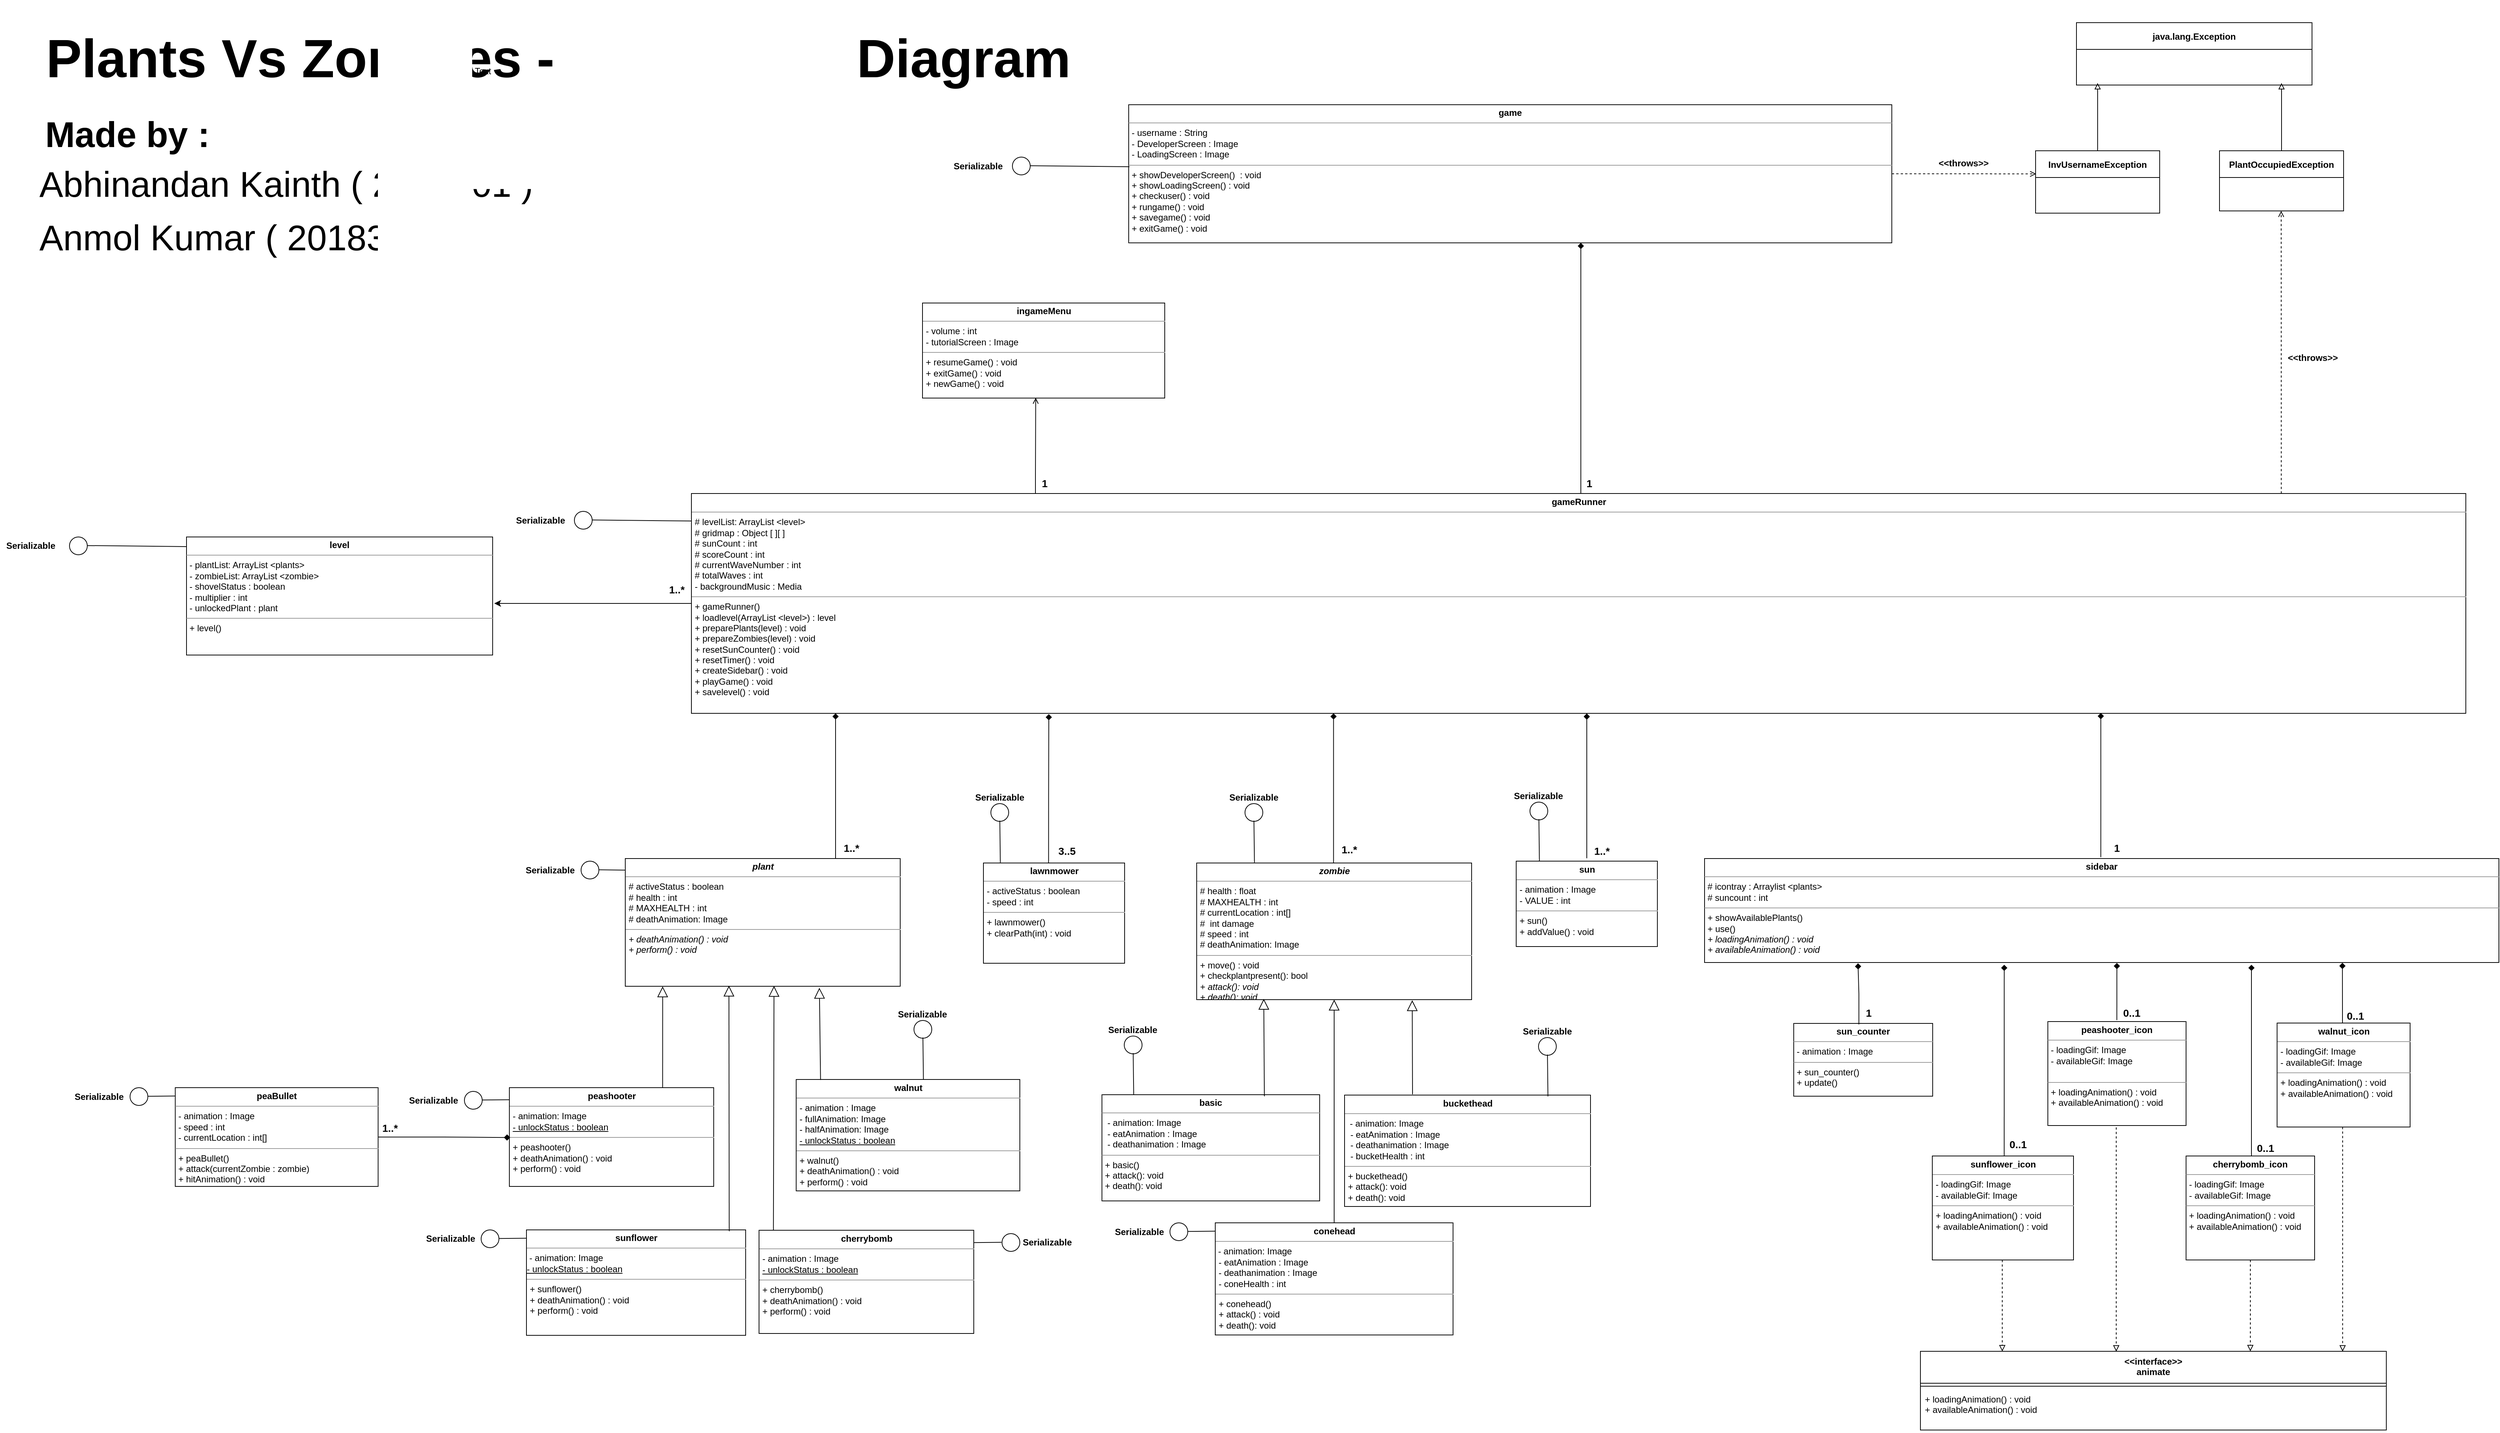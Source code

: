 <mxfile version="12.1.1" type="github" pages="1">
  <diagram id="5j_FTSS8o6x0OOH8EMfe" name="Page-1">
    <mxGraphModel dx="4932" dy="564" grid="0" gridSize="10" guides="1" tooltips="1" connect="0" arrows="1" fold="1" page="1" pageScale="1" pageWidth="4000" pageHeight="2000" background="#ffffff" math="0" shadow="0">
      <root>
        <mxCell id="0"/>
        <mxCell id="1" parent="0"/>
        <mxCell id="9MJ-vWY7rZcoQqbFH4Ai-3" style="edgeStyle=orthogonalEdgeStyle;rounded=0;orthogonalLoop=1;jettySize=auto;html=1;endArrow=diamond;endFill=1;" parent="1" source="5d2195bd80daf111-10" target="FB8TFo3xgYdQzvMxZdlZ-6" edge="1">
          <mxGeometry relative="1" as="geometry">
            <Array as="points">
              <mxPoint x="1406.5" y="3078.5"/>
              <mxPoint x="1406.5" y="3078.5"/>
            </Array>
          </mxGeometry>
        </mxCell>
        <mxCell id="5d2195bd80daf111-10" value="&lt;p style=&quot;margin: 0px ; margin-top: 4px ; text-align: center&quot;&gt;&lt;b&gt;&lt;i&gt;plant&lt;/i&gt;&lt;/b&gt;&lt;/p&gt;&lt;hr size=&quot;1&quot;&gt;&lt;p style=&quot;margin: 0px ; margin-left: 4px&quot;&gt;# activeStatus : boolean&lt;/p&gt;&lt;p style=&quot;margin: 0px ; margin-left: 4px&quot;&gt;# health : int&lt;/p&gt;&lt;p style=&quot;margin: 0px ; margin-left: 4px&quot;&gt;# MAXHEALTH : int&lt;/p&gt;&lt;p style=&quot;margin: 0px ; margin-left: 4px&quot;&gt;# deathAnimation: Image&lt;br&gt;&lt;/p&gt;&lt;hr size=&quot;1&quot;&gt;&lt;p style=&quot;margin: 0px ; margin-left: 4px&quot;&gt;&lt;i&gt;+ deathAnimation() : void&lt;/i&gt;&lt;/p&gt;&lt;p style=&quot;margin: 0px ; margin-left: 4px&quot;&gt;&lt;i&gt;&lt;span&gt;+&amp;nbsp;&lt;/span&gt;&lt;span&gt;perform() : void&lt;/span&gt;&lt;br&gt;&lt;/i&gt;&lt;/p&gt;&lt;p style=&quot;margin: 0px 0px 0px 4px&quot;&gt;&lt;br&gt;&lt;/p&gt;" style="verticalAlign=top;align=left;overflow=fill;fontSize=12;fontFamily=Helvetica;html=1;rounded=0;shadow=0;comic=0;labelBackgroundColor=none;strokeWidth=1;" parent="1" vertex="1">
          <mxGeometry x="1123.5" y="3168" width="370" height="172" as="geometry"/>
        </mxCell>
        <mxCell id="n6mAovTL0kQWr7K4-52L-12" value="&lt;p style=&quot;margin: 0px ; margin-top: 4px ; text-align: center&quot;&gt;&lt;b&gt;peashooter&lt;/b&gt;&lt;/p&gt;&lt;hr size=&quot;1&quot;&gt;&lt;p style=&quot;margin: 0px ; margin-left: 4px&quot;&gt;- animation: Image&lt;br&gt;&lt;u&gt;- unlockStatus : boolean&lt;br&gt;&lt;/u&gt;&lt;/p&gt;&lt;hr size=&quot;1&quot;&gt;&lt;p style=&quot;margin: 0px ; margin-left: 4px&quot;&gt;+ peashooter()&lt;/p&gt;&lt;p style=&quot;margin: 0px 0px 0px 4px&quot;&gt;+ deathAnimation() : void&lt;/p&gt;&lt;p style=&quot;margin: 0px 0px 0px 4px&quot;&gt;+&amp;nbsp;perform() : void&lt;br&gt;&lt;/p&gt;&lt;p style=&quot;margin: 0px 0px 0px 4px&quot;&gt;&lt;br&gt;&lt;/p&gt;" style="verticalAlign=top;align=left;overflow=fill;fontSize=12;fontFamily=Helvetica;html=1;rounded=0;shadow=0;comic=0;labelBackgroundColor=none;strokeColor=#000000;strokeWidth=1;fillColor=#ffffff;" parent="1" vertex="1">
          <mxGeometry x="967.5" y="3476.5" width="275" height="133" as="geometry"/>
        </mxCell>
        <mxCell id="n6mAovTL0kQWr7K4-52L-13" value="&lt;p style=&quot;margin: 0px ; margin-top: 4px ; text-align: center&quot;&gt;&lt;b&gt;walnut&lt;/b&gt;&lt;/p&gt;&lt;hr size=&quot;1&quot;&gt;&lt;p style=&quot;margin: 0px ; margin-left: 4px&quot;&gt;- animation : Image&lt;/p&gt;&lt;p style=&quot;margin: 0px ; margin-left: 4px&quot;&gt;- fullAnimation: Image&amp;nbsp;&lt;/p&gt;&lt;p style=&quot;margin: 0px ; margin-left: 4px&quot;&gt;- halfAnimation: Image&amp;nbsp;&lt;/p&gt;&lt;p style=&quot;margin: 0px ; margin-left: 4px&quot;&gt;&lt;u&gt;&lt;span&gt;- unlockStatus : boolean&lt;/span&gt;&lt;br&gt;&lt;/u&gt;&lt;/p&gt;&lt;hr size=&quot;1&quot;&gt;&lt;p style=&quot;margin: 0px ; margin-left: 4px&quot;&gt;+ walnut()&lt;/p&gt;&lt;p style=&quot;margin: 0px 0px 0px 4px&quot;&gt;+ deathAnimation() : void&lt;/p&gt;&lt;p style=&quot;margin: 0px 0px 0px 4px&quot;&gt;+&amp;nbsp;perform() : void&lt;br&gt;&lt;/p&gt;&lt;p style=&quot;margin: 0px 0px 0px 4px&quot;&gt;&lt;br&gt;&lt;/p&gt;" style="verticalAlign=top;align=left;overflow=fill;fontSize=12;fontFamily=Helvetica;html=1;rounded=0;shadow=0;comic=0;labelBackgroundColor=none;strokeColor=#000000;strokeWidth=1;fillColor=#ffffff;" parent="1" vertex="1">
          <mxGeometry x="1353.5" y="3465.5" width="301" height="150" as="geometry"/>
        </mxCell>
        <mxCell id="n6mAovTL0kQWr7K4-52L-14" value="&lt;p style=&quot;margin: 0px ; margin-top: 4px ; text-align: center&quot;&gt;&lt;b&gt;sunflower&lt;/b&gt;&lt;/p&gt;&lt;hr size=&quot;1&quot;&gt;&amp;nbsp;- animation: Image&amp;nbsp;&lt;br&gt;&lt;u&gt;&lt;span&gt;- unlockStatus : boolean&lt;/span&gt;&lt;br&gt;&lt;/u&gt;&lt;hr size=&quot;1&quot;&gt;&lt;p style=&quot;margin: 0px ; margin-left: 4px&quot;&gt;+ sunflower()&lt;/p&gt;&lt;p style=&quot;margin: 0px 0px 0px 4px&quot;&gt;+ deathAnimation() : void&lt;/p&gt;&lt;p style=&quot;margin: 0px 0px 0px 4px&quot;&gt;+&amp;nbsp;perform() : void&lt;br&gt;&lt;/p&gt;&lt;p style=&quot;margin: 0px 0px 0px 4px&quot;&gt;&lt;br&gt;&lt;/p&gt;&lt;p style=&quot;margin: 0px ; margin-left: 4px&quot;&gt;&lt;br&gt;&lt;/p&gt;" style="verticalAlign=top;align=left;overflow=fill;fontSize=12;fontFamily=Helvetica;html=1;rounded=0;shadow=0;comic=0;labelBackgroundColor=none;strokeColor=#000000;strokeWidth=1;fillColor=#ffffff;" parent="1" vertex="1">
          <mxGeometry x="990.5" y="3668" width="295" height="142" as="geometry"/>
        </mxCell>
        <mxCell id="n6mAovTL0kQWr7K4-52L-15" value="&lt;p style=&quot;margin: 0px ; margin-top: 4px ; text-align: center&quot;&gt;&lt;b&gt;basic&lt;/b&gt;&lt;/p&gt;&lt;hr size=&quot;1&quot;&gt;&lt;p style=&quot;margin: 0px ; margin-left: 4px&quot;&gt;&lt;span&gt;&amp;nbsp;- animation: Image&amp;nbsp;&lt;/span&gt;&lt;br&gt;&lt;/p&gt;&lt;p style=&quot;margin: 0px ; margin-left: 4px&quot;&gt;&amp;nbsp;- eatAnimation : Image&lt;/p&gt;&lt;p style=&quot;margin: 0px ; margin-left: 4px&quot;&gt;&amp;nbsp;- deathanimation : Image&lt;/p&gt;&lt;hr size=&quot;1&quot;&gt;&lt;p style=&quot;margin: 0px ; margin-left: 4px&quot;&gt;+ basic()&lt;/p&gt;&lt;p style=&quot;margin: 0px 0px 0px 4px&quot;&gt;+ attack(): void&lt;/p&gt;&lt;p style=&quot;margin: 0px 0px 0px 4px&quot;&gt;+ death(): void&lt;/p&gt;&lt;div&gt;&lt;br&gt;&lt;/div&gt;&lt;div&gt;&lt;i&gt;&lt;br&gt;&lt;/i&gt;&lt;/div&gt;" style="verticalAlign=top;align=left;overflow=fill;fontSize=12;fontFamily=Helvetica;html=1;rounded=0;shadow=0;comic=0;labelBackgroundColor=none;strokeColor=#000000;strokeWidth=1;fillColor=#ffffff;" parent="1" vertex="1">
          <mxGeometry x="1765" y="3486" width="293" height="143" as="geometry"/>
        </mxCell>
        <mxCell id="n6mAovTL0kQWr7K4-52L-16" value="&lt;p style=&quot;margin: 0px ; margin-top: 4px ; text-align: center&quot;&gt;&lt;b&gt;cherrybomb&lt;/b&gt;&lt;/p&gt;&lt;hr size=&quot;1&quot;&gt;&lt;p style=&quot;margin: 0px 0px 0px 4px&quot;&gt;- animation : Image&amp;nbsp;&lt;/p&gt;&lt;p style=&quot;margin: 0px ; margin-left: 4px&quot;&gt;&lt;u&gt;&lt;span&gt;- unlockStatus : boolean&lt;/span&gt;&lt;br&gt;&lt;/u&gt;&lt;/p&gt;&lt;hr size=&quot;1&quot;&gt;&lt;p style=&quot;margin: 0px ; margin-left: 4px&quot;&gt;+ cherrybomb()&lt;/p&gt;&lt;p style=&quot;margin: 0px 0px 0px 4px&quot;&gt;+ deathAnimation() : void&lt;/p&gt;&lt;p style=&quot;margin: 0px 0px 0px 4px&quot;&gt;+&amp;nbsp;perform() : void&lt;br&gt;&lt;/p&gt;&lt;p style=&quot;margin: 0px 0px 0px 4px&quot;&gt;&lt;br&gt;&lt;/p&gt;&lt;p style=&quot;margin: 0px ; margin-left: 4px&quot;&gt;&lt;br&gt;&lt;/p&gt;" style="verticalAlign=top;align=left;overflow=fill;fontSize=12;fontFamily=Helvetica;html=1;rounded=0;shadow=0;comic=0;labelBackgroundColor=none;strokeColor=#000000;strokeWidth=1;fillColor=#ffffff;" parent="1" vertex="1">
          <mxGeometry x="1303.5" y="3668.5" width="289" height="139" as="geometry"/>
        </mxCell>
        <mxCell id="n6mAovTL0kQWr7K4-52L-19" value="" style="endArrow=block;endFill=0;endSize=12;html=1;entryX=0.136;entryY=1.001;entryDx=0;entryDy=0;entryPerimeter=0;exitX=0.75;exitY=0.001;exitDx=0;exitDy=0;exitPerimeter=0;" parent="1" source="n6mAovTL0kQWr7K4-52L-12" target="5d2195bd80daf111-10" edge="1">
          <mxGeometry width="160" relative="1" as="geometry">
            <mxPoint x="1173.5" y="3487" as="sourcePoint"/>
            <mxPoint x="1174.5" y="3371" as="targetPoint"/>
          </mxGeometry>
        </mxCell>
        <mxCell id="n6mAovTL0kQWr7K4-52L-20" value="" style="endArrow=block;endFill=0;endSize=12;html=1;exitX=0.925;exitY=0.013;exitDx=0;exitDy=0;exitPerimeter=0;entryX=0.377;entryY=0.995;entryDx=0;entryDy=0;entryPerimeter=0;" parent="1" source="n6mAovTL0kQWr7K4-52L-14" target="5d2195bd80daf111-10" edge="1">
          <mxGeometry width="160" relative="1" as="geometry">
            <mxPoint x="1254.46" y="3417.5" as="sourcePoint"/>
            <mxPoint x="1289.5" y="3397" as="targetPoint"/>
          </mxGeometry>
        </mxCell>
        <mxCell id="n6mAovTL0kQWr7K4-52L-21" value="" style="endArrow=block;endFill=0;endSize=12;html=1;entryX=0.541;entryY=0.997;entryDx=0;entryDy=0;entryPerimeter=0;exitX=0.067;exitY=0.002;exitDx=0;exitDy=0;exitPerimeter=0;" parent="1" source="n6mAovTL0kQWr7K4-52L-16" target="5d2195bd80daf111-10" edge="1">
          <mxGeometry width="160" relative="1" as="geometry">
            <mxPoint x="1323.5" y="3612" as="sourcePoint"/>
            <mxPoint x="1323.37" y="3340.828" as="targetPoint"/>
          </mxGeometry>
        </mxCell>
        <mxCell id="n6mAovTL0kQWr7K4-52L-22" value="" style="endArrow=block;endFill=0;endSize=12;html=1;exitX=0.109;exitY=0.004;exitDx=0;exitDy=0;exitPerimeter=0;entryX=0.706;entryY=1.012;entryDx=0;entryDy=0;entryPerimeter=0;" parent="1" source="n6mAovTL0kQWr7K4-52L-13" target="5d2195bd80daf111-10" edge="1">
          <mxGeometry width="160" relative="1" as="geometry">
            <mxPoint x="1414.46" y="3417.5" as="sourcePoint"/>
            <mxPoint x="1382.5" y="3426" as="targetPoint"/>
          </mxGeometry>
        </mxCell>
        <mxCell id="n6mAovTL0kQWr7K4-52L-23" value="&lt;p style=&quot;margin: 0px ; margin-top: 4px ; text-align: center&quot;&gt;&lt;b&gt;conehead&lt;/b&gt;&lt;br&gt;&lt;/p&gt;&lt;hr size=&quot;1&quot;&gt;&amp;nbsp;- animation: Image&lt;br&gt;&lt;p style=&quot;margin: 0px ; margin-left: 4px&quot;&gt;- eatAnimation : Image&lt;/p&gt;&lt;p style=&quot;margin: 0px ; margin-left: 4px&quot;&gt;- deathanimation : Image&lt;/p&gt;&lt;p style=&quot;margin: 0px ; margin-left: 4px&quot;&gt;- coneHealth : int&lt;/p&gt;&lt;hr size=&quot;1&quot;&gt;&lt;p style=&quot;margin: 0px ; margin-left: 4px&quot;&gt;+ conehead()&lt;/p&gt;&lt;p style=&quot;margin: 0px ; margin-left: 4px&quot;&gt;+ attack() : void&lt;br&gt;&lt;/p&gt;&lt;p style=&quot;margin: 0px 0px 0px 4px&quot;&gt;+ death(): void&lt;/p&gt;&lt;div&gt;&lt;br&gt;&lt;/div&gt;&lt;p style=&quot;margin: 0px ; margin-left: 4px&quot;&gt;&lt;br&gt;&lt;/p&gt;" style="verticalAlign=top;align=left;overflow=fill;fontSize=12;fontFamily=Helvetica;html=1;rounded=0;shadow=0;comic=0;labelBackgroundColor=none;strokeColor=#000000;strokeWidth=1;fillColor=#ffffff;" parent="1" vertex="1">
          <mxGeometry x="1917.5" y="3658.5" width="320" height="151" as="geometry"/>
        </mxCell>
        <mxCell id="n6mAovTL0kQWr7K4-52L-24" value="&lt;p style=&quot;margin: 0px ; margin-top: 4px ; text-align: center&quot;&gt;&lt;b&gt;buckethead&lt;/b&gt;&lt;/p&gt;&lt;hr size=&quot;1&quot;&gt;&amp;nbsp; - animation: Image&amp;nbsp;&lt;br&gt;&lt;p style=&quot;margin: 0px ; margin-left: 4px&quot;&gt;&amp;nbsp;- eatAnimation : Image&lt;/p&gt;&lt;p style=&quot;margin: 0px ; margin-left: 4px&quot;&gt;&amp;nbsp;- deathanimation : Image&lt;/p&gt;&lt;p style=&quot;margin: 0px ; margin-left: 4px&quot;&gt;&amp;nbsp;- bucketHealth : int&lt;/p&gt;&lt;hr size=&quot;1&quot;&gt;&lt;p style=&quot;margin: 0px ; margin-left: 4px&quot;&gt;&lt;span&gt;+ buckethead()&lt;/span&gt;&lt;br&gt;&lt;/p&gt;&lt;p style=&quot;margin: 0px 0px 0px 4px&quot;&gt;+ attack(): void&lt;/p&gt;&lt;p style=&quot;margin: 0px 0px 0px 4px&quot;&gt;+ death(): void&lt;/p&gt;&lt;div&gt;&lt;br&gt;&lt;/div&gt;&lt;div&gt;&lt;br&gt;&lt;/div&gt;" style="verticalAlign=top;align=left;overflow=fill;fontSize=12;fontFamily=Helvetica;html=1;rounded=0;shadow=0;comic=0;labelBackgroundColor=none;strokeColor=#000000;strokeWidth=1;fillColor=#ffffff;" parent="1" vertex="1">
          <mxGeometry x="2091.5" y="3486.5" width="331" height="150" as="geometry"/>
        </mxCell>
        <mxCell id="n6mAovTL0kQWr7K4-52L-26" value="&lt;p style=&quot;margin: 0px ; margin-top: 4px ; text-align: center&quot;&gt;&lt;b&gt;&lt;i&gt;zombie&lt;/i&gt;&lt;/b&gt;&lt;/p&gt;&lt;hr size=&quot;1&quot;&gt;&lt;p style=&quot;margin: 0px ; margin-left: 4px&quot;&gt;# health : float&lt;/p&gt;&lt;p style=&quot;margin: 0px ; margin-left: 4px&quot;&gt;# MAXHEALTH : int&lt;br&gt;# currentLocation : int[]&lt;/p&gt;&lt;p style=&quot;margin: 0px 0px 0px 4px&quot;&gt;#&amp;nbsp; int damage&lt;/p&gt;&lt;p style=&quot;margin: 0px ; margin-left: 4px&quot;&gt;# speed : int&lt;/p&gt;&lt;p style=&quot;margin: 0px ; margin-left: 4px&quot;&gt;# deathAnimation: Image&lt;br&gt;&lt;/p&gt;&lt;hr size=&quot;1&quot;&gt;&lt;p style=&quot;margin: 0px ; margin-left: 4px&quot;&gt;+ move() : void&lt;/p&gt;&lt;p style=&quot;margin: 0px ; margin-left: 4px&quot;&gt;&lt;span&gt;+ checkplantpresent(): bool&lt;/span&gt;&lt;br&gt;&lt;/p&gt;&lt;p style=&quot;margin: 0px 0px 0px 4px&quot;&gt;&lt;i&gt;+ attack(): void&lt;/i&gt;&lt;/p&gt;&lt;p style=&quot;margin: 0px 0px 0px 4px&quot;&gt;&lt;i&gt;+ death(): void&lt;/i&gt;&lt;/p&gt;&lt;div&gt;&lt;br&gt;&lt;/div&gt;&lt;div&gt;&lt;i&gt;&lt;br&gt;&lt;/i&gt;&lt;/div&gt;&lt;p style=&quot;margin: 0px ; margin-left: 4px&quot;&gt;&lt;br&gt;&lt;/p&gt;" style="verticalAlign=top;align=left;overflow=fill;fontSize=12;fontFamily=Helvetica;html=1;rounded=0;shadow=0;comic=0;labelBackgroundColor=none;strokeColor=#000000;strokeWidth=1;fillColor=#ffffff;" parent="1" vertex="1">
          <mxGeometry x="1892.5" y="3174" width="370" height="184" as="geometry"/>
        </mxCell>
        <mxCell id="n6mAovTL0kQWr7K4-52L-27" value="" style="endArrow=block;endFill=0;endSize=12;html=1;exitX=0.5;exitY=0;exitDx=0;exitDy=0;" parent="1" source="n6mAovTL0kQWr7K4-52L-23" target="n6mAovTL0kQWr7K4-52L-26" edge="1">
          <mxGeometry width="160" relative="1" as="geometry">
            <mxPoint x="2075.05" y="3596" as="sourcePoint"/>
            <mxPoint x="2075" y="3369.5" as="targetPoint"/>
          </mxGeometry>
        </mxCell>
        <mxCell id="n6mAovTL0kQWr7K4-52L-28" value="" style="endArrow=block;endFill=0;endSize=12;html=1;exitX=0.746;exitY=0.015;exitDx=0;exitDy=0;exitPerimeter=0;entryX=0.244;entryY=0.994;entryDx=0;entryDy=0;entryPerimeter=0;" parent="1" source="n6mAovTL0kQWr7K4-52L-15" target="n6mAovTL0kQWr7K4-52L-26" edge="1">
          <mxGeometry width="160" relative="1" as="geometry">
            <mxPoint x="1961" y="3442.5" as="sourcePoint"/>
            <mxPoint x="1987" y="3320.5" as="targetPoint"/>
          </mxGeometry>
        </mxCell>
        <mxCell id="n6mAovTL0kQWr7K4-52L-29" value="" style="endArrow=block;endFill=0;endSize=12;html=1;entryX=0.784;entryY=1.004;entryDx=0;entryDy=0;entryPerimeter=0;" parent="1" target="n6mAovTL0kQWr7K4-52L-26" edge="1">
          <mxGeometry width="160" relative="1" as="geometry">
            <mxPoint x="2183" y="3485.5" as="sourcePoint"/>
            <mxPoint x="2183" y="3352.5" as="targetPoint"/>
          </mxGeometry>
        </mxCell>
        <mxCell id="n6mAovTL0kQWr7K4-52L-30" value="&lt;p style=&quot;margin: 0px ; margin-top: 4px ; text-align: center&quot;&gt;&lt;b&gt;lawnmower&lt;/b&gt;&lt;/p&gt;&lt;hr size=&quot;1&quot;&gt;&lt;p style=&quot;margin: 0px ; margin-left: 4px&quot;&gt;- activeStatus : boolean&lt;br&gt;- speed : int&lt;/p&gt;&lt;hr size=&quot;1&quot;&gt;&lt;p style=&quot;margin: 0px ; margin-left: 4px&quot;&gt;+ lawnmower()&lt;/p&gt;&lt;p style=&quot;margin: 0px ; margin-left: 4px&quot;&gt;+ clearPath(int) : void&lt;br&gt;&lt;/p&gt;" style="verticalAlign=top;align=left;overflow=fill;fontSize=12;fontFamily=Helvetica;html=1;rounded=0;shadow=0;comic=0;labelBackgroundColor=none;strokeColor=#000000;strokeWidth=1;fillColor=#ffffff;" parent="1" vertex="1">
          <mxGeometry x="1605.5" y="3174" width="190" height="135" as="geometry"/>
        </mxCell>
        <mxCell id="n6mAovTL0kQWr7K4-52L-31" value="&lt;p style=&quot;margin: 0px ; margin-top: 4px ; text-align: center&quot;&gt;&lt;b&gt;sidebar&lt;/b&gt;&lt;/p&gt;&lt;hr size=&quot;1&quot;&gt;&lt;p style=&quot;margin: 0px ; margin-left: 4px&quot;&gt;# icontray : Arraylist &amp;lt;plants&amp;gt;&lt;br&gt;# suncount : int&lt;/p&gt;&lt;hr size=&quot;1&quot;&gt;&lt;p style=&quot;margin: 0px ; margin-left: 4px&quot;&gt;+ showAvailablePlants()&lt;/p&gt;&lt;p style=&quot;margin: 0px ; margin-left: 4px&quot;&gt;+ use()&lt;br&gt;&lt;i&gt;+ loadingAnimation() : void&lt;/i&gt;&lt;/p&gt;&lt;p style=&quot;margin: 0px ; margin-left: 4px&quot;&gt;&lt;i&gt;+ availableAnimation() : void&lt;/i&gt;&lt;/p&gt;" style="verticalAlign=top;align=left;overflow=fill;fontSize=12;fontFamily=Helvetica;html=1;rounded=0;shadow=0;comic=0;labelBackgroundColor=none;strokeColor=#000000;strokeWidth=1;fillColor=#ffffff;" parent="1" vertex="1">
          <mxGeometry x="2576" y="3168" width="1069" height="140" as="geometry"/>
        </mxCell>
        <mxCell id="n6mAovTL0kQWr7K4-52L-32" value="&lt;p style=&quot;margin: 0px ; margin-top: 4px ; text-align: center&quot;&gt;&lt;b&gt;peashooter_icon&lt;/b&gt;&lt;/p&gt;&lt;hr size=&quot;1&quot;&gt;&lt;p style=&quot;margin: 0px ; margin-left: 4px&quot;&gt;&lt;span&gt;- loadingGif: Image&amp;nbsp;&lt;/span&gt;&lt;br&gt;&lt;/p&gt;&lt;p style=&quot;margin: 0px 0px 0px 4px&quot;&gt;- availableGif: Image&amp;nbsp;&lt;/p&gt;&lt;p style=&quot;margin: 0px 0px 0px 4px&quot;&gt;&lt;br&gt;&lt;/p&gt;&lt;hr size=&quot;1&quot;&gt;&lt;p style=&quot;margin: 0px 0px 0px 4px&quot;&gt;+ loadingAnimation() : void&lt;/p&gt;&lt;p style=&quot;margin: 0px 0px 0px 4px&quot;&gt;+ availableAnimation() : void&lt;/p&gt;" style="verticalAlign=top;align=left;overflow=fill;fontSize=12;fontFamily=Helvetica;html=1;rounded=0;shadow=0;comic=0;labelBackgroundColor=none;strokeColor=#000000;strokeWidth=1;fillColor=#ffffff;" parent="1" vertex="1">
          <mxGeometry x="3038" y="3387.5" width="186" height="140" as="geometry"/>
        </mxCell>
        <mxCell id="9MJ-vWY7rZcoQqbFH4Ai-11" value="&lt;p style=&quot;margin: 0px ; margin-top: 4px ; text-align: center&quot;&gt;&lt;b&gt;sun_counter&lt;/b&gt;&lt;/p&gt;&lt;hr size=&quot;1&quot;&gt;&lt;p style=&quot;margin: 0px 0px 0px 4px&quot;&gt;&lt;span&gt;- animation : Image&amp;nbsp;&lt;/span&gt;&lt;br&gt;&lt;/p&gt;&lt;hr size=&quot;1&quot;&gt;&lt;p style=&quot;margin: 0px 0px 0px 4px&quot;&gt;+ sun_counter()&lt;/p&gt;&lt;p style=&quot;margin: 0px 0px 0px 4px&quot;&gt;+ update()&lt;/p&gt;" style="verticalAlign=top;align=left;overflow=fill;fontSize=12;fontFamily=Helvetica;html=1;rounded=0;shadow=0;comic=0;labelBackgroundColor=none;strokeColor=#000000;strokeWidth=1;fillColor=#ffffff;" parent="1" vertex="1">
          <mxGeometry x="2696" y="3390" width="187" height="98" as="geometry"/>
        </mxCell>
        <mxCell id="9MJ-vWY7rZcoQqbFH4Ai-86" style="edgeStyle=orthogonalEdgeStyle;rounded=0;orthogonalLoop=1;jettySize=auto;html=1;entryX=0.803;entryY=1.003;entryDx=0;entryDy=0;entryPerimeter=0;endArrow=diamond;endFill=1;" parent="1" source="n6mAovTL0kQWr7K4-52L-33" target="n6mAovTL0kQWr7K4-52L-31" edge="1">
          <mxGeometry relative="1" as="geometry">
            <Array as="points">
              <mxPoint x="3434.5" y="3370.5"/>
              <mxPoint x="3434.5" y="3370.5"/>
            </Array>
          </mxGeometry>
        </mxCell>
        <mxCell id="n6mAovTL0kQWr7K4-52L-33" value="&lt;p style=&quot;margin: 0px ; margin-top: 4px ; text-align: center&quot;&gt;&lt;b&gt;walnut_icon&lt;/b&gt;&lt;/p&gt;&lt;hr size=&quot;1&quot;&gt;&lt;p style=&quot;margin: 0px 0px 0px 4px&quot;&gt;&lt;span&gt;- loadingGif: Image&amp;nbsp;&lt;/span&gt;&lt;br&gt;&lt;/p&gt;&lt;p style=&quot;margin: 0px 0px 0px 4px&quot;&gt;- availableGif: Image&amp;nbsp;&lt;/p&gt;&lt;hr size=&quot;1&quot;&gt;&lt;p style=&quot;margin: 0px 0px 0px 4px&quot;&gt;+ loadingAnimation() : void&lt;/p&gt;&lt;p style=&quot;margin: 0px 0px 0px 4px&quot;&gt;+ availableAnimation() : void&lt;/p&gt;" style="verticalAlign=top;align=left;overflow=fill;fontSize=12;fontFamily=Helvetica;html=1;rounded=0;shadow=0;comic=0;labelBackgroundColor=none;strokeColor=#000000;strokeWidth=1;fillColor=#ffffff;" parent="1" vertex="1">
          <mxGeometry x="3346.5" y="3389.5" width="179" height="140" as="geometry"/>
        </mxCell>
        <mxCell id="n6mAovTL0kQWr7K4-52L-34" value="&lt;p style=&quot;margin: 0px ; margin-top: 4px ; text-align: center&quot;&gt;&lt;b&gt;sunflower_icon&lt;/b&gt;&lt;/p&gt;&lt;hr size=&quot;1&quot;&gt;&lt;p style=&quot;margin: 0px 0px 0px 4px&quot;&gt;&lt;span&gt;- loadingGif: Image&amp;nbsp;&lt;/span&gt;&lt;br&gt;&lt;/p&gt;&lt;p style=&quot;margin: 0px 0px 0px 4px&quot;&gt;- availableGif: Image&amp;nbsp;&lt;/p&gt;&lt;hr size=&quot;1&quot;&gt;&lt;p style=&quot;margin: 0px 0px 0px 4px&quot;&gt;+ loadingAnimation() : void&lt;/p&gt;&lt;p style=&quot;margin: 0px 0px 0px 4px&quot;&gt;+ availableAnimation() : void&lt;/p&gt;" style="verticalAlign=top;align=left;overflow=fill;fontSize=12;fontFamily=Helvetica;html=1;rounded=0;shadow=0;comic=0;labelBackgroundColor=none;strokeColor=#000000;strokeWidth=1;fillColor=#ffffff;" parent="1" vertex="1">
          <mxGeometry x="2882.5" y="3568.5" width="190" height="140" as="geometry"/>
        </mxCell>
        <mxCell id="9MJ-vWY7rZcoQqbFH4Ai-64" style="edgeStyle=orthogonalEdgeStyle;rounded=0;orthogonalLoop=1;jettySize=auto;html=1;dashed=1;endArrow=block;endFill=0;" parent="1" source="n6mAovTL0kQWr7K4-52L-35" target="9MJ-vWY7rZcoQqbFH4Ai-46" edge="1">
          <mxGeometry relative="1" as="geometry">
            <mxPoint x="3310.5" y="3823.333" as="targetPoint"/>
            <Array as="points">
              <mxPoint x="3310.5" y="3759.5"/>
              <mxPoint x="3310.5" y="3759.5"/>
            </Array>
          </mxGeometry>
        </mxCell>
        <mxCell id="n6mAovTL0kQWr7K4-52L-35" value="&lt;p style=&quot;margin: 0px ; margin-top: 4px ; text-align: center&quot;&gt;&lt;b&gt;cherrybomb_icon&lt;/b&gt;&lt;/p&gt;&lt;hr size=&quot;1&quot;&gt;&lt;p style=&quot;margin: 0px 0px 0px 4px&quot;&gt;&lt;span&gt;- loadingGif: Image&amp;nbsp;&lt;/span&gt;&lt;br&gt;&lt;/p&gt;&lt;p style=&quot;margin: 0px 0px 0px 4px&quot;&gt;- availableGif: Image&amp;nbsp;&lt;/p&gt;&lt;hr size=&quot;1&quot;&gt;&lt;p style=&quot;margin: 0px 0px 0px 4px&quot;&gt;+ loadingAnimation() : void&lt;/p&gt;&lt;p style=&quot;margin: 0px 0px 0px 4px&quot;&gt;+ availableAnimation() : void&lt;/p&gt;" style="verticalAlign=top;align=left;overflow=fill;fontSize=12;fontFamily=Helvetica;html=1;rounded=0;shadow=0;comic=0;labelBackgroundColor=none;strokeColor=#000000;strokeWidth=1;fillColor=#ffffff;" parent="1" vertex="1">
          <mxGeometry x="3224" y="3568.5" width="173" height="140" as="geometry"/>
        </mxCell>
        <mxCell id="9MJ-vWY7rZcoQqbFH4Ai-71" style="edgeStyle=orthogonalEdgeStyle;rounded=0;orthogonalLoop=1;jettySize=auto;html=1;entryX=0.004;entryY=0.505;entryDx=0;entryDy=0;entryPerimeter=0;endArrow=diamond;endFill=1;" parent="1" source="0bQBjBUCgi_9XKCkGWdM-1" target="n6mAovTL0kQWr7K4-52L-12" edge="1">
          <mxGeometry relative="1" as="geometry"/>
        </mxCell>
        <mxCell id="0bQBjBUCgi_9XKCkGWdM-1" value="&lt;p style=&quot;margin: 0px ; margin-top: 4px ; text-align: center&quot;&gt;&lt;b&gt;peaBullet&lt;/b&gt;&lt;/p&gt;&lt;hr size=&quot;1&quot;&gt;&lt;p style=&quot;margin: 0px 0px 0px 4px&quot;&gt;- animation : Image&lt;/p&gt;&lt;p style=&quot;margin: 0px ; margin-left: 4px&quot;&gt;- speed : int&lt;/p&gt;&lt;p style=&quot;margin: 0px ; margin-left: 4px&quot;&gt;- currentLocation : int[]&lt;/p&gt;&lt;hr size=&quot;1&quot;&gt;&lt;p style=&quot;margin: 0px ; margin-left: 4px&quot;&gt;+ peaBullet()&lt;/p&gt;&lt;p style=&quot;margin: 0px ; margin-left: 4px&quot;&gt;+ attack(currentZombie : zombie)&lt;br&gt;+ hitAnimation() : void&lt;/p&gt;" style="verticalAlign=top;align=left;overflow=fill;fontSize=12;fontFamily=Helvetica;html=1;rounded=0;shadow=0;comic=0;labelBackgroundColor=none;strokeColor=#000000;strokeWidth=1;fillColor=#ffffff;" parent="1" vertex="1">
          <mxGeometry x="517.864" y="3476.5" width="273" height="133" as="geometry"/>
        </mxCell>
        <mxCell id="0bQBjBUCgi_9XKCkGWdM-2" value="&lt;p style=&quot;margin: 0px ; margin-top: 4px ; text-align: center&quot;&gt;&lt;b&gt;sun&lt;/b&gt;&lt;/p&gt;&lt;hr size=&quot;1&quot;&gt;&lt;p style=&quot;margin: 0px ; margin-left: 4px&quot;&gt;- animation : Image&lt;br&gt;- VALUE : int&lt;/p&gt;&lt;hr size=&quot;1&quot;&gt;&lt;p style=&quot;margin: 0px ; margin-left: 4px&quot;&gt;+ sun()&lt;/p&gt;&lt;p style=&quot;margin: 0px ; margin-left: 4px&quot;&gt;+ addValue() : void&lt;br&gt;&lt;br&gt;&lt;/p&gt;" style="verticalAlign=top;align=left;overflow=fill;fontSize=12;fontFamily=Helvetica;html=1;rounded=0;shadow=0;comic=0;labelBackgroundColor=none;strokeColor=#000000;strokeWidth=1;fillColor=#ffffff;" parent="1" vertex="1">
          <mxGeometry x="2322.5" y="3171.5" width="190" height="115" as="geometry"/>
        </mxCell>
        <mxCell id="9MJ-vWY7rZcoQqbFH4Ai-26" style="edgeStyle=orthogonalEdgeStyle;rounded=0;orthogonalLoop=1;jettySize=auto;html=1;endArrow=diamond;endFill=1;" parent="1" source="FB8TFo3xgYdQzvMxZdlZ-6" target="FB8TFo3xgYdQzvMxZdlZ-10" edge="1">
          <mxGeometry relative="1" as="geometry">
            <Array as="points">
              <mxPoint x="2409.5" y="2532.5"/>
              <mxPoint x="2409.5" y="2532.5"/>
            </Array>
          </mxGeometry>
        </mxCell>
        <mxCell id="nXd3PZgItRdIIApioZsA-1" style="edgeStyle=orthogonalEdgeStyle;rounded=0;orthogonalLoop=1;jettySize=auto;html=1;" edge="1" parent="1" source="FB8TFo3xgYdQzvMxZdlZ-6">
          <mxGeometry relative="1" as="geometry">
            <mxPoint x="947.214" y="2824.5" as="targetPoint"/>
          </mxGeometry>
        </mxCell>
        <mxCell id="FB8TFo3xgYdQzvMxZdlZ-6" value="&lt;p style=&quot;margin: 0px ; margin-top: 4px ; text-align: center&quot;&gt;&lt;b&gt;gameRunner&lt;/b&gt;&lt;/p&gt;&lt;hr size=&quot;1&quot;&gt;&lt;p style=&quot;margin: 0px ; margin-left: 4px&quot;&gt;# levelList: ArrayList &amp;lt;level&amp;gt;&lt;br&gt;&lt;/p&gt;&lt;p style=&quot;margin: 0px ; margin-left: 4px&quot;&gt;# gridmap : Object [ ][ ]&lt;/p&gt;&lt;p style=&quot;margin: 0px ; margin-left: 4px&quot;&gt;# sunCount : int&lt;/p&gt;&lt;p style=&quot;margin: 0px ; margin-left: 4px&quot;&gt;# scoreCount : int&lt;/p&gt;&lt;p style=&quot;margin: 0px ; margin-left: 4px&quot;&gt;# currentWaveNumber : int&lt;/p&gt;&lt;p style=&quot;margin: 0px ; margin-left: 4px&quot;&gt;# totalWaves : int&lt;/p&gt;&lt;p style=&quot;margin: 0px ; margin-left: 4px&quot;&gt;- backgroundMusic : Media&lt;/p&gt;&lt;hr size=&quot;1&quot;&gt;&lt;p style=&quot;margin: 0px ; margin-left: 4px&quot;&gt;&lt;span&gt;+ gameRunner()&lt;/span&gt;&lt;/p&gt;&lt;p style=&quot;margin: 0px ; margin-left: 4px&quot;&gt;&lt;span&gt;+ loadlevel(ArrayList &amp;lt;level&amp;gt;) : level&lt;/span&gt;&lt;br&gt;&lt;/p&gt;&lt;p style=&quot;margin: 0px ; margin-left: 4px&quot;&gt;+ preparePlants(level) : void&lt;/p&gt;&lt;p style=&quot;margin: 0px ; margin-left: 4px&quot;&gt;+ prepareZombies(level) : void&lt;/p&gt;&lt;p style=&quot;margin: 0px ; margin-left: 4px&quot;&gt;+ resetSunCounter() : void&amp;nbsp;&lt;/p&gt;&lt;p style=&quot;margin: 0px ; margin-left: 4px&quot;&gt;+ resetTimer() : void&lt;/p&gt;&lt;p style=&quot;margin: 0px ; margin-left: 4px&quot;&gt;+ createSidebar() : void&lt;/p&gt;&lt;p style=&quot;margin: 0px ; margin-left: 4px&quot;&gt;+ playGame() : void&lt;/p&gt;&lt;p style=&quot;margin: 0px ; margin-left: 4px&quot;&gt;+ savelevel() : void&lt;/p&gt;" style="verticalAlign=top;align=left;overflow=fill;fontSize=12;fontFamily=Helvetica;html=1;rounded=0;shadow=0;comic=0;labelBackgroundColor=none;strokeColor=#000000;strokeWidth=1;fillColor=#ffffff;" parent="1" vertex="1">
          <mxGeometry x="1212.5" y="2676.5" width="2388" height="296" as="geometry"/>
        </mxCell>
        <mxCell id="9MJ-vWY7rZcoQqbFH4Ai-141" style="edgeStyle=orthogonalEdgeStyle;rounded=0;orthogonalLoop=1;jettySize=auto;html=1;entryX=0.004;entryY=0.371;entryDx=0;entryDy=0;entryPerimeter=0;endArrow=open;endFill=0;dashed=1;" parent="1" source="FB8TFo3xgYdQzvMxZdlZ-10" target="9MJ-vWY7rZcoQqbFH4Ai-110" edge="1">
          <mxGeometry relative="1" as="geometry"/>
        </mxCell>
        <mxCell id="FB8TFo3xgYdQzvMxZdlZ-10" value="&lt;p style=&quot;margin: 0px ; margin-top: 4px ; text-align: center&quot;&gt;&lt;b&gt;game&lt;/b&gt;&lt;/p&gt;&lt;hr size=&quot;1&quot;&gt;&lt;p style=&quot;margin: 0px ; margin-left: 4px&quot;&gt;- username : String&lt;br&gt;&lt;/p&gt;&lt;p style=&quot;margin: 0px ; margin-left: 4px&quot;&gt;- DeveloperScreen : Image&lt;/p&gt;&lt;p style=&quot;margin: 0px ; margin-left: 4px&quot;&gt;- LoadingScreen : Image&lt;/p&gt;&lt;hr size=&quot;1&quot;&gt;&lt;p style=&quot;margin: 0px ; margin-left: 4px&quot;&gt;+ showDeveloperScreen()&amp;nbsp; : void&lt;br&gt;+ showLoadingScreen() : void&lt;/p&gt;&lt;p style=&quot;margin: 0px ; margin-left: 4px&quot;&gt;+ checkuser() : void&amp;nbsp;&lt;/p&gt;&lt;p style=&quot;margin: 0px ; margin-left: 4px&quot;&gt;+ rungame() : void&lt;/p&gt;&lt;p style=&quot;margin: 0px ; margin-left: 4px&quot;&gt;+ savegame() : void&amp;nbsp;&lt;/p&gt;&lt;p style=&quot;margin: 0px ; margin-left: 4px&quot;&gt;+ exitGame() : void&lt;/p&gt;" style="verticalAlign=top;align=left;overflow=fill;fontSize=12;fontFamily=Helvetica;html=1;rounded=0;shadow=0;comic=0;labelBackgroundColor=none;strokeColor=#000000;strokeWidth=1;fillColor=#ffffff;" parent="1" vertex="1">
          <mxGeometry x="1801" y="2153" width="1027" height="186" as="geometry"/>
        </mxCell>
        <mxCell id="9MJ-vWY7rZcoQqbFH4Ai-20" value="&lt;p style=&quot;margin: 0px ; margin-top: 4px ; text-align: center&quot;&gt;&lt;b&gt;level&lt;/b&gt;&lt;/p&gt;&lt;hr size=&quot;1&quot;&gt;&lt;p style=&quot;margin: 0px ; margin-left: 4px&quot;&gt;- plantList: ArrayList &amp;lt;plants&amp;gt;&lt;br&gt;- zombieList: ArrayList &amp;lt;zombie&amp;gt;&lt;br&gt;&lt;/p&gt;&lt;p style=&quot;margin: 0px ; margin-left: 4px&quot;&gt;- shovelStatus : boolean&lt;/p&gt;&lt;p style=&quot;margin: 0px ; margin-left: 4px&quot;&gt;- multiplier : int&lt;/p&gt;&lt;p style=&quot;margin: 0px ; margin-left: 4px&quot;&gt;- unlockedPlant : plant&lt;/p&gt;&lt;hr size=&quot;1&quot;&gt;&lt;p style=&quot;margin: 0px ; margin-left: 4px&quot;&gt;+ level()&lt;br&gt;&lt;/p&gt;" style="verticalAlign=top;align=left;overflow=fill;fontSize=12;fontFamily=Helvetica;html=1;rounded=0;shadow=0;comic=0;labelBackgroundColor=none;strokeColor=#000000;strokeWidth=1;fillColor=#ffffff;" parent="1" vertex="1">
          <mxGeometry x="533" y="2735" width="412" height="159" as="geometry"/>
        </mxCell>
        <mxCell id="9MJ-vWY7rZcoQqbFH4Ai-34" style="edgeStyle=orthogonalEdgeStyle;rounded=0;orthogonalLoop=1;jettySize=auto;html=1;endArrow=diamond;endFill=1;" parent="1" edge="1">
          <mxGeometry relative="1" as="geometry">
            <mxPoint x="1693.176" y="3174.5" as="sourcePoint"/>
            <mxPoint x="1693.5" y="2973.5" as="targetPoint"/>
            <Array as="points">
              <mxPoint x="1693" y="3085"/>
              <mxPoint x="1693" y="3085"/>
            </Array>
          </mxGeometry>
        </mxCell>
        <mxCell id="9MJ-vWY7rZcoQqbFH4Ai-35" style="edgeStyle=orthogonalEdgeStyle;rounded=0;orthogonalLoop=1;jettySize=auto;html=1;endArrow=diamond;endFill=1;" parent="1" target="FB8TFo3xgYdQzvMxZdlZ-6" edge="1">
          <mxGeometry relative="1" as="geometry">
            <mxPoint x="2076.676" y="3173.5" as="sourcePoint"/>
            <mxPoint x="2076.676" y="2978" as="targetPoint"/>
            <Array as="points">
              <mxPoint x="2076.5" y="3173.5"/>
            </Array>
          </mxGeometry>
        </mxCell>
        <mxCell id="9MJ-vWY7rZcoQqbFH4Ai-36" style="edgeStyle=orthogonalEdgeStyle;rounded=0;orthogonalLoop=1;jettySize=auto;html=1;endArrow=diamond;endFill=1;" parent="1" edge="1">
          <mxGeometry relative="1" as="geometry">
            <mxPoint x="2417.5" y="3167.667" as="sourcePoint"/>
            <mxPoint x="2417.5" y="2972.667" as="targetPoint"/>
            <Array as="points">
              <mxPoint x="2417.5" y="3078.5"/>
              <mxPoint x="2417.5" y="3078.5"/>
            </Array>
          </mxGeometry>
        </mxCell>
        <mxCell id="9MJ-vWY7rZcoQqbFH4Ai-45" style="edgeStyle=orthogonalEdgeStyle;rounded=0;orthogonalLoop=1;jettySize=auto;html=1;endArrow=diamond;endFill=1;" parent="1" edge="1">
          <mxGeometry relative="1" as="geometry">
            <mxPoint x="3109.265" y="3166.147" as="sourcePoint"/>
            <mxPoint x="3109.265" y="2972.029" as="targetPoint"/>
            <Array as="points">
              <mxPoint x="3109.5" y="3077.5"/>
              <mxPoint x="3109.5" y="3077.5"/>
            </Array>
          </mxGeometry>
        </mxCell>
        <mxCell id="9MJ-vWY7rZcoQqbFH4Ai-46" value="&lt;&lt;interface&gt;&gt;&#xa;animate" style="swimlane;fontStyle=1;align=center;verticalAlign=top;childLayout=stackLayout;horizontal=1;startSize=43;horizontalStack=0;resizeParent=1;resizeParentMax=0;resizeLast=0;collapsible=1;marginBottom=0;shadow=0;" parent="1" vertex="1">
          <mxGeometry x="2866.5" y="3831.5" width="627" height="106" as="geometry"/>
        </mxCell>
        <mxCell id="9MJ-vWY7rZcoQqbFH4Ai-48" value="" style="line;strokeWidth=1;fillColor=none;align=left;verticalAlign=middle;spacingTop=-1;spacingLeft=3;spacingRight=3;rotatable=0;labelPosition=right;points=[];portConstraint=eastwest;" parent="9MJ-vWY7rZcoQqbFH4Ai-46" vertex="1">
          <mxGeometry y="43" width="627" height="8" as="geometry"/>
        </mxCell>
        <mxCell id="9MJ-vWY7rZcoQqbFH4Ai-49" value="+ loadingAnimation() : void&#xa;+ availableAnimation() : void" style="text;strokeColor=none;fillColor=none;align=left;verticalAlign=top;spacingLeft=4;spacingRight=4;overflow=hidden;rotatable=0;points=[[0,0.5],[1,0.5]];portConstraint=eastwest;" parent="9MJ-vWY7rZcoQqbFH4Ai-46" vertex="1">
          <mxGeometry y="51" width="627" height="55" as="geometry"/>
        </mxCell>
        <mxCell id="9MJ-vWY7rZcoQqbFH4Ai-51" style="edgeStyle=orthogonalEdgeStyle;rounded=0;orthogonalLoop=1;jettySize=auto;html=1;endArrow=diamond;endFill=1;" parent="1" edge="1">
          <mxGeometry relative="1" as="geometry">
            <mxPoint x="3130.857" y="3385.5" as="sourcePoint"/>
            <mxPoint x="3130.857" y="3308.643" as="targetPoint"/>
            <Array as="points">
              <mxPoint x="3131" y="3308.5"/>
            </Array>
          </mxGeometry>
        </mxCell>
        <mxCell id="9MJ-vWY7rZcoQqbFH4Ai-52" style="edgeStyle=orthogonalEdgeStyle;rounded=0;orthogonalLoop=1;jettySize=auto;html=1;endArrow=diamond;endFill=1;" parent="1" edge="1">
          <mxGeometry relative="1" as="geometry">
            <mxPoint x="3312" y="3569" as="sourcePoint"/>
            <mxPoint x="3311.881" y="3310.952" as="targetPoint"/>
            <Array as="points">
              <mxPoint x="3312" y="3311"/>
            </Array>
          </mxGeometry>
        </mxCell>
        <mxCell id="9MJ-vWY7rZcoQqbFH4Ai-54" style="edgeStyle=orthogonalEdgeStyle;rounded=0;orthogonalLoop=1;jettySize=auto;html=1;endArrow=diamond;endFill=1;" parent="1" edge="1">
          <mxGeometry relative="1" as="geometry">
            <mxPoint x="2979.262" y="3569.048" as="sourcePoint"/>
            <mxPoint x="2979.262" y="3310.952" as="targetPoint"/>
            <Array as="points">
              <mxPoint x="2979.5" y="3311"/>
            </Array>
          </mxGeometry>
        </mxCell>
        <mxCell id="9MJ-vWY7rZcoQqbFH4Ai-60" style="edgeStyle=orthogonalEdgeStyle;rounded=0;orthogonalLoop=1;jettySize=auto;html=1;dashed=1;endArrow=block;endFill=0;entryX=0.127;entryY=0;entryDx=0;entryDy=0;entryPerimeter=0;" parent="1" edge="1">
          <mxGeometry relative="1" as="geometry">
            <mxPoint x="3130.029" y="3831.853" as="targetPoint"/>
            <mxPoint x="3130.029" y="3530" as="sourcePoint"/>
            <Array as="points">
              <mxPoint x="3130.5" y="3677.5"/>
            </Array>
          </mxGeometry>
        </mxCell>
        <mxCell id="9MJ-vWY7rZcoQqbFH4Ai-61" style="edgeStyle=orthogonalEdgeStyle;rounded=0;orthogonalLoop=1;jettySize=auto;html=1;dashed=1;endArrow=block;endFill=0;entryX=0.127;entryY=0;entryDx=0;entryDy=0;entryPerimeter=0;" parent="1" edge="1">
          <mxGeometry relative="1" as="geometry">
            <mxPoint x="3434.706" y="3831.853" as="targetPoint"/>
            <mxPoint x="3434.706" y="3529.5" as="sourcePoint"/>
            <Array as="points">
              <mxPoint x="3435" y="3677.5"/>
            </Array>
          </mxGeometry>
        </mxCell>
        <mxCell id="9MJ-vWY7rZcoQqbFH4Ai-65" style="edgeStyle=orthogonalEdgeStyle;rounded=0;orthogonalLoop=1;jettySize=auto;html=1;dashed=1;endArrow=block;endFill=0;entryX=0.745;entryY=0;entryDx=0;entryDy=0;entryPerimeter=0;" parent="1" edge="1">
          <mxGeometry relative="1" as="geometry">
            <mxPoint x="2976.667" y="3831.667" as="targetPoint"/>
            <mxPoint x="2976.667" y="3708.5" as="sourcePoint"/>
          </mxGeometry>
        </mxCell>
        <mxCell id="9MJ-vWY7rZcoQqbFH4Ai-68" value="&lt;span style=&quot;font-size: 14px&quot;&gt;&lt;b&gt;1..*&lt;/b&gt;&lt;/span&gt;" style="text;html=1;strokeColor=none;fillColor=none;align=center;verticalAlign=middle;whiteSpace=wrap;rounded=0;shadow=0;" parent="1" vertex="1">
          <mxGeometry x="1408" y="3144" width="40" height="20" as="geometry"/>
        </mxCell>
        <mxCell id="9MJ-vWY7rZcoQqbFH4Ai-69" value="&lt;span style=&quot;font-size: 14px&quot;&gt;&lt;b&gt;1..*&lt;/b&gt;&lt;/span&gt;" style="text;html=1;strokeColor=none;fillColor=none;align=center;verticalAlign=middle;whiteSpace=wrap;rounded=0;shadow=0;" parent="1" vertex="1">
          <mxGeometry x="2077.5" y="3146" width="40" height="20" as="geometry"/>
        </mxCell>
        <mxCell id="9MJ-vWY7rZcoQqbFH4Ai-70" value="&lt;span style=&quot;font-size: 14px&quot;&gt;&lt;b&gt;3..5&lt;/b&gt;&lt;/span&gt;" style="text;html=1;strokeColor=none;fillColor=none;align=center;verticalAlign=middle;whiteSpace=wrap;rounded=0;shadow=0;" parent="1" vertex="1">
          <mxGeometry x="1697.5" y="3148" width="40" height="20" as="geometry"/>
        </mxCell>
        <mxCell id="9MJ-vWY7rZcoQqbFH4Ai-72" value="&lt;span style=&quot;font-size: 14px&quot;&gt;&lt;b&gt;1..*&lt;/b&gt;&lt;/span&gt;" style="text;html=1;strokeColor=none;fillColor=none;align=center;verticalAlign=middle;whiteSpace=wrap;rounded=0;shadow=0;" parent="1" vertex="1">
          <mxGeometry x="787" y="3520.5" width="40" height="20" as="geometry"/>
        </mxCell>
        <mxCell id="9MJ-vWY7rZcoQqbFH4Ai-73" value="&lt;span style=&quot;font-size: 14px&quot;&gt;&lt;b&gt;1..*&lt;/b&gt;&lt;/span&gt;" style="text;html=1;strokeColor=none;fillColor=none;align=center;verticalAlign=middle;whiteSpace=wrap;rounded=0;shadow=0;" parent="1" vertex="1">
          <mxGeometry x="2417.5" y="3148" width="40" height="20" as="geometry"/>
        </mxCell>
        <mxCell id="9MJ-vWY7rZcoQqbFH4Ai-74" value="&lt;span style=&quot;font-size: 14px&quot;&gt;&lt;b&gt;1&lt;/b&gt;&lt;/span&gt;" style="text;html=1;strokeColor=none;fillColor=none;align=center;verticalAlign=middle;whiteSpace=wrap;rounded=0;shadow=0;" parent="1" vertex="1">
          <mxGeometry x="3111" y="3144" width="40" height="20" as="geometry"/>
        </mxCell>
        <mxCell id="9MJ-vWY7rZcoQqbFH4Ai-75" value="&lt;span style=&quot;font-size: 14px&quot;&gt;&lt;b&gt;1&lt;/b&gt;&lt;/span&gt;" style="text;html=1;strokeColor=none;fillColor=none;align=center;verticalAlign=middle;whiteSpace=wrap;rounded=0;shadow=0;" parent="1" vertex="1">
          <mxGeometry x="2776.5" y="3365.5" width="40" height="20" as="geometry"/>
        </mxCell>
        <mxCell id="9MJ-vWY7rZcoQqbFH4Ai-76" value="&lt;span style=&quot;font-size: 14px&quot;&gt;&lt;b&gt;0..1&lt;/b&gt;&lt;/span&gt;" style="text;html=1;strokeColor=none;fillColor=none;align=center;verticalAlign=middle;whiteSpace=wrap;rounded=0;shadow=0;" parent="1" vertex="1">
          <mxGeometry x="2977.5" y="3543" width="40" height="20" as="geometry"/>
        </mxCell>
        <mxCell id="9MJ-vWY7rZcoQqbFH4Ai-81" value="&lt;span style=&quot;font-size: 14px&quot;&gt;&lt;b&gt;0..1&lt;/b&gt;&lt;/span&gt;" style="text;html=1;strokeColor=none;fillColor=none;align=center;verticalAlign=middle;whiteSpace=wrap;rounded=0;shadow=0;" parent="1" vertex="1">
          <mxGeometry x="3131" y="3365.5" width="40" height="20" as="geometry"/>
        </mxCell>
        <mxCell id="9MJ-vWY7rZcoQqbFH4Ai-82" value="&lt;span style=&quot;font-size: 14px&quot;&gt;&lt;b&gt;0..1&lt;/b&gt;&lt;/span&gt;" style="text;html=1;strokeColor=none;fillColor=none;align=center;verticalAlign=middle;whiteSpace=wrap;rounded=0;shadow=0;" parent="1" vertex="1">
          <mxGeometry x="3310.5" y="3547.5" width="40" height="20" as="geometry"/>
        </mxCell>
        <mxCell id="9MJ-vWY7rZcoQqbFH4Ai-83" value="&lt;span style=&quot;font-size: 14px&quot;&gt;&lt;b&gt;0..1&lt;/b&gt;&lt;/span&gt;" style="text;html=1;strokeColor=none;fillColor=none;align=center;verticalAlign=middle;whiteSpace=wrap;rounded=0;shadow=0;" parent="1" vertex="1">
          <mxGeometry x="3432" y="3369.5" width="40" height="20" as="geometry"/>
        </mxCell>
        <mxCell id="9MJ-vWY7rZcoQqbFH4Ai-87" value="&lt;span style=&quot;font-size: 14px&quot;&gt;&lt;b&gt;1..*&lt;/b&gt;&lt;/span&gt;" style="text;html=1;strokeColor=none;fillColor=none;align=center;verticalAlign=middle;whiteSpace=wrap;rounded=0;shadow=0;" parent="1" vertex="1">
          <mxGeometry x="1172.5" y="2795.5" width="40" height="20" as="geometry"/>
        </mxCell>
        <mxCell id="9MJ-vWY7rZcoQqbFH4Ai-88" value="&lt;span style=&quot;font-size: 14px&quot;&gt;&lt;b&gt;1&lt;/b&gt;&lt;/span&gt;" style="text;html=1;strokeColor=none;fillColor=none;align=center;verticalAlign=middle;whiteSpace=wrap;rounded=0;shadow=0;" parent="1" vertex="1">
          <mxGeometry x="2400.5" y="2652.5" width="40" height="20" as="geometry"/>
        </mxCell>
        <mxCell id="9MJ-vWY7rZcoQqbFH4Ai-92" value="" style="ellipse;whiteSpace=wrap;html=1;aspect=fixed;shadow=0;" parent="1" vertex="1">
          <mxGeometry x="1644.5" y="2223.5" width="24" height="24" as="geometry"/>
        </mxCell>
        <mxCell id="9MJ-vWY7rZcoQqbFH4Ai-94" value="" style="endArrow=none;html=1;exitX=1.002;exitY=0.482;exitDx=0;exitDy=0;exitPerimeter=0;entryX=0.001;entryY=0.449;entryDx=0;entryDy=0;entryPerimeter=0;" parent="1" target="FB8TFo3xgYdQzvMxZdlZ-10" edge="1">
          <mxGeometry width="50" height="50" relative="1" as="geometry">
            <mxPoint x="1668.048" y="2235.068" as="sourcePoint"/>
            <mxPoint x="1677" y="2235.968" as="targetPoint"/>
          </mxGeometry>
        </mxCell>
        <mxCell id="9MJ-vWY7rZcoQqbFH4Ai-96" value="&lt;b&gt;Serializable&lt;/b&gt;" style="text;html=1;strokeColor=none;fillColor=none;align=center;verticalAlign=middle;whiteSpace=wrap;rounded=0;shadow=0;" parent="1" vertex="1">
          <mxGeometry x="1534" y="2225.5" width="129" height="20" as="geometry"/>
        </mxCell>
        <mxCell id="9MJ-vWY7rZcoQqbFH4Ai-129" style="edgeStyle=orthogonalEdgeStyle;rounded=0;orthogonalLoop=1;jettySize=auto;html=1;endArrow=block;endFill=0;" parent="1" source="9MJ-vWY7rZcoQqbFH4Ai-110" edge="1">
          <mxGeometry relative="1" as="geometry">
            <mxPoint x="3105" y="2123.8" as="targetPoint"/>
          </mxGeometry>
        </mxCell>
        <mxCell id="9MJ-vWY7rZcoQqbFH4Ai-110" value="InvUsernameException" style="swimlane;fontStyle=1;childLayout=stackLayout;horizontal=1;startSize=36;fillColor=none;horizontalStack=0;resizeParent=1;resizeParentMax=0;resizeLast=0;collapsible=1;marginBottom=0;shadow=0;" parent="1" vertex="1">
          <mxGeometry x="3021.5" y="2215" width="167" height="84" as="geometry"/>
        </mxCell>
        <mxCell id="9MJ-vWY7rZcoQqbFH4Ai-130" style="edgeStyle=orthogonalEdgeStyle;rounded=0;orthogonalLoop=1;jettySize=auto;html=1;endArrow=block;endFill=0;" parent="1" source="9MJ-vWY7rZcoQqbFH4Ai-118" edge="1">
          <mxGeometry relative="1" as="geometry">
            <mxPoint x="3352.5" y="2123.8" as="targetPoint"/>
          </mxGeometry>
        </mxCell>
        <mxCell id="9MJ-vWY7rZcoQqbFH4Ai-118" value="PlantOccupiedException" style="swimlane;fontStyle=1;childLayout=stackLayout;horizontal=1;startSize=36;fillColor=none;horizontalStack=0;resizeParent=1;resizeParentMax=0;resizeLast=0;collapsible=1;marginBottom=0;shadow=0;" parent="1" vertex="1">
          <mxGeometry x="3269" y="2215" width="167" height="81" as="geometry"/>
        </mxCell>
        <mxCell id="9MJ-vWY7rZcoQqbFH4Ai-123" value="&lt;b&gt;&amp;lt;&amp;lt;throws&amp;gt;&amp;gt;&lt;/b&gt;" style="text;html=1;resizable=0;points=[];autosize=1;align=left;verticalAlign=top;spacingTop=-4;" parent="1" vertex="1">
          <mxGeometry x="2889" y="2221.5" width="77" height="14" as="geometry"/>
        </mxCell>
        <mxCell id="9MJ-vWY7rZcoQqbFH4Ai-124" value="&lt;b&gt;&amp;lt;&amp;lt;throws&amp;gt;&amp;gt;&lt;/b&gt;" style="text;html=1;resizable=0;points=[];autosize=1;align=left;verticalAlign=top;spacingTop=-4;" parent="1" vertex="1">
          <mxGeometry x="3359" y="2484" width="77" height="14" as="geometry"/>
        </mxCell>
        <mxCell id="9MJ-vWY7rZcoQqbFH4Ai-126" style="edgeStyle=orthogonalEdgeStyle;rounded=0;orthogonalLoop=1;jettySize=auto;html=1;endArrow=open;endFill=0;dashed=1;exitX=0.896;exitY=0;exitDx=0;exitDy=0;exitPerimeter=0;" parent="1" source="FB8TFo3xgYdQzvMxZdlZ-6" edge="1">
          <mxGeometry relative="1" as="geometry">
            <mxPoint x="3352" y="2565" as="sourcePoint"/>
            <mxPoint x="3352" y="2296" as="targetPoint"/>
          </mxGeometry>
        </mxCell>
        <mxCell id="9MJ-vWY7rZcoQqbFH4Ai-127" value="java.lang.Exception" style="swimlane;fontStyle=1;childLayout=stackLayout;horizontal=1;startSize=36;fillColor=none;horizontalStack=0;resizeParent=1;resizeParentMax=0;resizeLast=0;collapsible=1;marginBottom=0;shadow=0;" parent="1" vertex="1">
          <mxGeometry x="3076.5" y="2042.5" width="317" height="84" as="geometry"/>
        </mxCell>
        <mxCell id="9MJ-vWY7rZcoQqbFH4Ai-131" value="&lt;p style=&quot;margin: 0px ; margin-top: 4px ; text-align: center&quot;&gt;&lt;b&gt;ingameMenu&lt;/b&gt;&lt;/p&gt;&lt;hr size=&quot;1&quot;&gt;&lt;p style=&quot;margin: 0px ; margin-left: 4px&quot;&gt;- volume : int&lt;br&gt;- tutorialScreen : Image&lt;/p&gt;&lt;hr size=&quot;1&quot;&gt;&lt;p style=&quot;margin: 0px ; margin-left: 4px&quot;&gt;+ resumeGame() : void&lt;br&gt;&lt;/p&gt;&lt;p style=&quot;margin: 0px ; margin-left: 4px&quot;&gt;+ exitGame() : void&lt;/p&gt;&lt;p style=&quot;margin: 0px ; margin-left: 4px&quot;&gt;+ newGame() : void&lt;/p&gt;" style="verticalAlign=top;align=left;overflow=fill;fontSize=12;fontFamily=Helvetica;html=1;rounded=0;shadow=0;comic=0;labelBackgroundColor=none;strokeColor=#000000;strokeWidth=1;fillColor=#ffffff;" parent="1" vertex="1">
          <mxGeometry x="1523.5" y="2420" width="326" height="128" as="geometry"/>
        </mxCell>
        <mxCell id="9MJ-vWY7rZcoQqbFH4Ai-136" style="edgeStyle=orthogonalEdgeStyle;rounded=0;orthogonalLoop=1;jettySize=auto;html=1;endArrow=open;endFill=0;" parent="1" edge="1">
          <mxGeometry relative="1" as="geometry">
            <mxPoint x="1675.5" y="2677" as="sourcePoint"/>
            <mxPoint x="1675.857" y="2547.5" as="targetPoint"/>
            <Array as="points">
              <mxPoint x="1676" y="2653.5"/>
              <mxPoint x="1676" y="2653.5"/>
            </Array>
          </mxGeometry>
        </mxCell>
        <mxCell id="9MJ-vWY7rZcoQqbFH4Ai-137" value="&lt;span style=&quot;font-size: 14px&quot;&gt;&lt;b&gt;1&lt;/b&gt;&lt;/span&gt;" style="text;html=1;strokeColor=none;fillColor=none;align=center;verticalAlign=middle;whiteSpace=wrap;rounded=0;shadow=0;" parent="1" vertex="1">
          <mxGeometry x="1667.5" y="2652.5" width="40" height="20" as="geometry"/>
        </mxCell>
        <mxCell id="9MJ-vWY7rZcoQqbFH4Ai-138" style="edgeStyle=orthogonalEdgeStyle;rounded=0;orthogonalLoop=1;jettySize=auto;html=1;endArrow=diamond;endFill=1;exitX=0.469;exitY=0.014;exitDx=0;exitDy=0;exitPerimeter=0;" parent="1" source="9MJ-vWY7rZcoQqbFH4Ai-11" edge="1">
          <mxGeometry relative="1" as="geometry">
            <mxPoint x="2782.5" y="3386" as="sourcePoint"/>
            <mxPoint x="2782.5" y="3309" as="targetPoint"/>
            <Array as="points"/>
          </mxGeometry>
        </mxCell>
        <mxCell id="nXd3PZgItRdIIApioZsA-2" value="" style="ellipse;whiteSpace=wrap;html=1;aspect=fixed;shadow=0;" vertex="1" parent="1">
          <mxGeometry x="1055" y="2700.5" width="24" height="24" as="geometry"/>
        </mxCell>
        <mxCell id="nXd3PZgItRdIIApioZsA-3" value="" style="endArrow=none;html=1;exitX=1.002;exitY=0.482;exitDx=0;exitDy=0;exitPerimeter=0;entryX=0.001;entryY=0.449;entryDx=0;entryDy=0;entryPerimeter=0;" edge="1" parent="1">
          <mxGeometry width="50" height="50" relative="1" as="geometry">
            <mxPoint x="1078.548" y="2712.068" as="sourcePoint"/>
            <mxPoint x="1212.527" y="2713.514" as="targetPoint"/>
          </mxGeometry>
        </mxCell>
        <mxCell id="nXd3PZgItRdIIApioZsA-4" value="&lt;b&gt;Serializable&lt;/b&gt;" style="text;html=1;strokeColor=none;fillColor=none;align=center;verticalAlign=middle;whiteSpace=wrap;rounded=0;shadow=0;" vertex="1" parent="1">
          <mxGeometry x="944.5" y="2702.5" width="129" height="20" as="geometry"/>
        </mxCell>
        <mxCell id="nXd3PZgItRdIIApioZsA-5" value="" style="ellipse;whiteSpace=wrap;html=1;aspect=fixed;shadow=0;" vertex="1" parent="1">
          <mxGeometry x="375.5" y="2735" width="24" height="24" as="geometry"/>
        </mxCell>
        <mxCell id="nXd3PZgItRdIIApioZsA-6" value="" style="endArrow=none;html=1;exitX=1.002;exitY=0.482;exitDx=0;exitDy=0;exitPerimeter=0;entryX=0.001;entryY=0.449;entryDx=0;entryDy=0;entryPerimeter=0;" edge="1" parent="1">
          <mxGeometry width="50" height="50" relative="1" as="geometry">
            <mxPoint x="399.048" y="2746.568" as="sourcePoint"/>
            <mxPoint x="533.027" y="2748.014" as="targetPoint"/>
          </mxGeometry>
        </mxCell>
        <mxCell id="nXd3PZgItRdIIApioZsA-7" value="&lt;b&gt;Serializable&lt;/b&gt;" style="text;html=1;strokeColor=none;fillColor=none;align=center;verticalAlign=middle;whiteSpace=wrap;rounded=0;shadow=0;" vertex="1" parent="1">
          <mxGeometry x="282" y="2737" width="83" height="20" as="geometry"/>
        </mxCell>
        <mxCell id="nXd3PZgItRdIIApioZsA-11" value="" style="ellipse;whiteSpace=wrap;html=1;aspect=fixed;shadow=0;" vertex="1" parent="1">
          <mxGeometry x="1064" y="3171.5" width="24" height="24" as="geometry"/>
        </mxCell>
        <mxCell id="nXd3PZgItRdIIApioZsA-12" value="" style="endArrow=none;html=1;exitX=1.002;exitY=0.482;exitDx=0;exitDy=0;exitPerimeter=0;entryX=0;entryY=0.091;entryDx=0;entryDy=0;entryPerimeter=0;" edge="1" parent="1" target="5d2195bd80daf111-10">
          <mxGeometry width="50" height="50" relative="1" as="geometry">
            <mxPoint x="1087.548" y="3183.068" as="sourcePoint"/>
            <mxPoint x="1124" y="3185" as="targetPoint"/>
          </mxGeometry>
        </mxCell>
        <mxCell id="nXd3PZgItRdIIApioZsA-13" value="&lt;b&gt;Serializable&lt;/b&gt;" style="text;html=1;strokeColor=none;fillColor=none;align=center;verticalAlign=middle;whiteSpace=wrap;rounded=0;shadow=0;" vertex="1" parent="1">
          <mxGeometry x="981" y="3173.5" width="83" height="20" as="geometry"/>
        </mxCell>
        <mxCell id="nXd3PZgItRdIIApioZsA-15" value="" style="ellipse;whiteSpace=wrap;html=1;aspect=fixed;shadow=0;" vertex="1" parent="1">
          <mxGeometry x="907" y="3481.5" width="24" height="24" as="geometry"/>
        </mxCell>
        <mxCell id="nXd3PZgItRdIIApioZsA-16" value="" style="endArrow=none;html=1;exitX=1.002;exitY=0.482;exitDx=0;exitDy=0;exitPerimeter=0;entryX=0.001;entryY=0.122;entryDx=0;entryDy=0;entryPerimeter=0;" edge="1" parent="1" target="n6mAovTL0kQWr7K4-52L-12">
          <mxGeometry width="50" height="50" relative="1" as="geometry">
            <mxPoint x="930.548" y="3493.068" as="sourcePoint"/>
            <mxPoint x="969" y="3495" as="targetPoint"/>
          </mxGeometry>
        </mxCell>
        <mxCell id="nXd3PZgItRdIIApioZsA-17" value="&lt;b&gt;Serializable&lt;/b&gt;" style="text;html=1;strokeColor=none;fillColor=none;align=center;verticalAlign=middle;whiteSpace=wrap;rounded=0;shadow=0;" vertex="1" parent="1">
          <mxGeometry x="824" y="3483.5" width="83" height="20" as="geometry"/>
        </mxCell>
        <mxCell id="nXd3PZgItRdIIApioZsA-21" value="" style="ellipse;whiteSpace=wrap;html=1;aspect=fixed;shadow=0;" vertex="1" parent="1">
          <mxGeometry x="457" y="3476.5" width="24" height="24" as="geometry"/>
        </mxCell>
        <mxCell id="nXd3PZgItRdIIApioZsA-22" value="" style="endArrow=none;html=1;exitX=1.002;exitY=0.482;exitDx=0;exitDy=0;exitPerimeter=0;entryX=0.001;entryY=0.122;entryDx=0;entryDy=0;entryPerimeter=0;" edge="1" parent="1">
          <mxGeometry width="50" height="50" relative="1" as="geometry">
            <mxPoint x="480.548" y="3488.068" as="sourcePoint"/>
            <mxPoint x="517.775" y="3487.726" as="targetPoint"/>
          </mxGeometry>
        </mxCell>
        <mxCell id="nXd3PZgItRdIIApioZsA-23" value="&lt;b&gt;Serializable&lt;/b&gt;" style="text;html=1;strokeColor=none;fillColor=none;align=center;verticalAlign=middle;whiteSpace=wrap;rounded=0;shadow=0;" vertex="1" parent="1">
          <mxGeometry x="374" y="3478.5" width="83" height="20" as="geometry"/>
        </mxCell>
        <mxCell id="nXd3PZgItRdIIApioZsA-24" value="" style="ellipse;whiteSpace=wrap;html=1;aspect=fixed;shadow=0;" vertex="1" parent="1">
          <mxGeometry x="929.5" y="3668" width="24" height="24" as="geometry"/>
        </mxCell>
        <mxCell id="nXd3PZgItRdIIApioZsA-25" value="" style="endArrow=none;html=1;exitX=1.002;exitY=0.482;exitDx=0;exitDy=0;exitPerimeter=0;entryX=0.001;entryY=0.122;entryDx=0;entryDy=0;entryPerimeter=0;" edge="1" parent="1">
          <mxGeometry width="50" height="50" relative="1" as="geometry">
            <mxPoint x="953.048" y="3679.568" as="sourcePoint"/>
            <mxPoint x="990.275" y="3679.226" as="targetPoint"/>
          </mxGeometry>
        </mxCell>
        <mxCell id="nXd3PZgItRdIIApioZsA-26" value="&lt;b&gt;Serializable&lt;/b&gt;" style="text;html=1;strokeColor=none;fillColor=none;align=center;verticalAlign=middle;whiteSpace=wrap;rounded=0;shadow=0;" vertex="1" parent="1">
          <mxGeometry x="846.5" y="3670" width="83" height="20" as="geometry"/>
        </mxCell>
        <mxCell id="nXd3PZgItRdIIApioZsA-27" value="" style="ellipse;whiteSpace=wrap;html=1;aspect=fixed;shadow=0;" vertex="1" parent="1">
          <mxGeometry x="1630.5" y="3673" width="24" height="24" as="geometry"/>
        </mxCell>
        <mxCell id="nXd3PZgItRdIIApioZsA-28" value="" style="endArrow=none;html=1;exitX=1.002;exitY=0.482;exitDx=0;exitDy=0;exitPerimeter=0;entryX=0.001;entryY=0.122;entryDx=0;entryDy=0;entryPerimeter=0;" edge="1" parent="1">
          <mxGeometry width="50" height="50" relative="1" as="geometry">
            <mxPoint x="1592.548" y="3685.068" as="sourcePoint"/>
            <mxPoint x="1629.775" y="3684.726" as="targetPoint"/>
          </mxGeometry>
        </mxCell>
        <mxCell id="nXd3PZgItRdIIApioZsA-29" value="&lt;b&gt;Serializable&lt;/b&gt;" style="text;html=1;strokeColor=none;fillColor=none;align=center;verticalAlign=middle;whiteSpace=wrap;rounded=0;shadow=0;" vertex="1" parent="1">
          <mxGeometry x="1649.5" y="3675" width="83" height="20" as="geometry"/>
        </mxCell>
        <mxCell id="nXd3PZgItRdIIApioZsA-30" value="" style="ellipse;whiteSpace=wrap;html=1;aspect=fixed;shadow=0;" vertex="1" parent="1">
          <mxGeometry x="1512" y="3386" width="24" height="24" as="geometry"/>
        </mxCell>
        <mxCell id="nXd3PZgItRdIIApioZsA-31" value="" style="endArrow=none;html=1;entryX=0.502;entryY=0.956;entryDx=0;entryDy=0;entryPerimeter=0;exitX=0.642;exitY=-0.004;exitDx=0;exitDy=0;exitPerimeter=0;" edge="1" parent="1" target="nXd3PZgItRdIIApioZsA-30">
          <mxGeometry width="50" height="50" relative="1" as="geometry">
            <mxPoint x="1524.742" y="3465.4" as="sourcePoint"/>
            <mxPoint x="1520" y="3409.5" as="targetPoint"/>
          </mxGeometry>
        </mxCell>
        <mxCell id="nXd3PZgItRdIIApioZsA-32" value="&lt;b&gt;Serializable&lt;/b&gt;" style="text;html=1;strokeColor=none;fillColor=none;align=center;verticalAlign=middle;whiteSpace=wrap;rounded=0;shadow=0;" vertex="1" parent="1">
          <mxGeometry x="1482" y="3368" width="83" height="20" as="geometry"/>
        </mxCell>
        <mxCell id="nXd3PZgItRdIIApioZsA-34" value="" style="ellipse;whiteSpace=wrap;html=1;aspect=fixed;shadow=0;" vertex="1" parent="1">
          <mxGeometry x="1957.5" y="3094" width="24" height="24" as="geometry"/>
        </mxCell>
        <mxCell id="nXd3PZgItRdIIApioZsA-35" value="" style="endArrow=none;html=1;entryX=0.502;entryY=0.956;entryDx=0;entryDy=0;entryPerimeter=0;exitX=0.642;exitY=-0.004;exitDx=0;exitDy=0;exitPerimeter=0;" edge="1" parent="1" target="nXd3PZgItRdIIApioZsA-34">
          <mxGeometry width="50" height="50" relative="1" as="geometry">
            <mxPoint x="1970.242" y="3173.4" as="sourcePoint"/>
            <mxPoint x="1965.5" y="3117.5" as="targetPoint"/>
          </mxGeometry>
        </mxCell>
        <mxCell id="nXd3PZgItRdIIApioZsA-36" value="&lt;b&gt;Serializable&lt;/b&gt;" style="text;html=1;strokeColor=none;fillColor=none;align=center;verticalAlign=middle;whiteSpace=wrap;rounded=0;shadow=0;" vertex="1" parent="1">
          <mxGeometry x="1927.5" y="3076" width="83" height="20" as="geometry"/>
        </mxCell>
        <mxCell id="nXd3PZgItRdIIApioZsA-37" value="" style="ellipse;whiteSpace=wrap;html=1;aspect=fixed;shadow=0;" vertex="1" parent="1">
          <mxGeometry x="1615.5" y="3094" width="24" height="24" as="geometry"/>
        </mxCell>
        <mxCell id="nXd3PZgItRdIIApioZsA-38" value="" style="endArrow=none;html=1;entryX=0.502;entryY=0.956;entryDx=0;entryDy=0;entryPerimeter=0;exitX=0.642;exitY=-0.004;exitDx=0;exitDy=0;exitPerimeter=0;" edge="1" parent="1" target="nXd3PZgItRdIIApioZsA-37">
          <mxGeometry width="50" height="50" relative="1" as="geometry">
            <mxPoint x="1628.242" y="3173.4" as="sourcePoint"/>
            <mxPoint x="1623.5" y="3117.5" as="targetPoint"/>
          </mxGeometry>
        </mxCell>
        <mxCell id="nXd3PZgItRdIIApioZsA-39" value="&lt;b&gt;Serializable&lt;/b&gt;" style="text;html=1;strokeColor=none;fillColor=none;align=center;verticalAlign=middle;whiteSpace=wrap;rounded=0;shadow=0;" vertex="1" parent="1">
          <mxGeometry x="1585.5" y="3076" width="83" height="20" as="geometry"/>
        </mxCell>
        <mxCell id="nXd3PZgItRdIIApioZsA-43" value="" style="ellipse;whiteSpace=wrap;html=1;aspect=fixed;shadow=0;" vertex="1" parent="1">
          <mxGeometry x="1795" y="3407" width="24" height="24" as="geometry"/>
        </mxCell>
        <mxCell id="nXd3PZgItRdIIApioZsA-44" value="" style="endArrow=none;html=1;entryX=0.502;entryY=0.956;entryDx=0;entryDy=0;entryPerimeter=0;exitX=0.642;exitY=-0.004;exitDx=0;exitDy=0;exitPerimeter=0;" edge="1" parent="1" target="nXd3PZgItRdIIApioZsA-43">
          <mxGeometry width="50" height="50" relative="1" as="geometry">
            <mxPoint x="1807.742" y="3486.4" as="sourcePoint"/>
            <mxPoint x="1803" y="3430.5" as="targetPoint"/>
          </mxGeometry>
        </mxCell>
        <mxCell id="nXd3PZgItRdIIApioZsA-45" value="&lt;b&gt;Serializable&lt;/b&gt;" style="text;html=1;strokeColor=none;fillColor=none;align=center;verticalAlign=middle;whiteSpace=wrap;rounded=0;shadow=0;" vertex="1" parent="1">
          <mxGeometry x="1765" y="3389" width="83" height="20" as="geometry"/>
        </mxCell>
        <mxCell id="nXd3PZgItRdIIApioZsA-46" value="" style="ellipse;whiteSpace=wrap;html=1;aspect=fixed;shadow=0;" vertex="1" parent="1">
          <mxGeometry x="2352.5" y="3409" width="24" height="24" as="geometry"/>
        </mxCell>
        <mxCell id="nXd3PZgItRdIIApioZsA-47" value="" style="endArrow=none;html=1;entryX=0.502;entryY=0.956;entryDx=0;entryDy=0;entryPerimeter=0;exitX=0.642;exitY=-0.004;exitDx=0;exitDy=0;exitPerimeter=0;" edge="1" parent="1" target="nXd3PZgItRdIIApioZsA-46">
          <mxGeometry width="50" height="50" relative="1" as="geometry">
            <mxPoint x="2365.242" y="3488.4" as="sourcePoint"/>
            <mxPoint x="2360.5" y="3432.5" as="targetPoint"/>
          </mxGeometry>
        </mxCell>
        <mxCell id="nXd3PZgItRdIIApioZsA-48" value="&lt;b&gt;Serializable&lt;/b&gt;" style="text;html=1;strokeColor=none;fillColor=none;align=center;verticalAlign=middle;whiteSpace=wrap;rounded=0;shadow=0;" vertex="1" parent="1">
          <mxGeometry x="2322.5" y="3391" width="83" height="20" as="geometry"/>
        </mxCell>
        <mxCell id="nXd3PZgItRdIIApioZsA-49" value="" style="ellipse;whiteSpace=wrap;html=1;aspect=fixed;shadow=0;" vertex="1" parent="1">
          <mxGeometry x="1856.5" y="3658.5" width="24" height="24" as="geometry"/>
        </mxCell>
        <mxCell id="nXd3PZgItRdIIApioZsA-50" value="" style="endArrow=none;html=1;exitX=1.002;exitY=0.482;exitDx=0;exitDy=0;exitPerimeter=0;entryX=0.001;entryY=0.122;entryDx=0;entryDy=0;entryPerimeter=0;" edge="1" parent="1">
          <mxGeometry width="50" height="50" relative="1" as="geometry">
            <mxPoint x="1880.048" y="3670.068" as="sourcePoint"/>
            <mxPoint x="1917.275" y="3669.726" as="targetPoint"/>
          </mxGeometry>
        </mxCell>
        <mxCell id="nXd3PZgItRdIIApioZsA-51" value="&lt;b&gt;Serializable&lt;/b&gt;" style="text;html=1;strokeColor=none;fillColor=none;align=center;verticalAlign=middle;whiteSpace=wrap;rounded=0;shadow=0;" vertex="1" parent="1">
          <mxGeometry x="1773.5" y="3660.5" width="83" height="20" as="geometry"/>
        </mxCell>
        <mxCell id="nXd3PZgItRdIIApioZsA-52" value="" style="ellipse;whiteSpace=wrap;html=1;aspect=fixed;shadow=0;" vertex="1" parent="1">
          <mxGeometry x="2341" y="3092" width="24" height="24" as="geometry"/>
        </mxCell>
        <mxCell id="nXd3PZgItRdIIApioZsA-53" value="" style="endArrow=none;html=1;entryX=0.502;entryY=0.956;entryDx=0;entryDy=0;entryPerimeter=0;exitX=0.642;exitY=-0.004;exitDx=0;exitDy=0;exitPerimeter=0;" edge="1" parent="1" target="nXd3PZgItRdIIApioZsA-52">
          <mxGeometry width="50" height="50" relative="1" as="geometry">
            <mxPoint x="2353.742" y="3171.4" as="sourcePoint"/>
            <mxPoint x="2349" y="3115.5" as="targetPoint"/>
          </mxGeometry>
        </mxCell>
        <mxCell id="nXd3PZgItRdIIApioZsA-54" value="&lt;b&gt;Serializable&lt;/b&gt;" style="text;html=1;strokeColor=none;fillColor=none;align=center;verticalAlign=middle;whiteSpace=wrap;rounded=0;shadow=0;" vertex="1" parent="1">
          <mxGeometry x="2311" y="3074" width="83" height="20" as="geometry"/>
        </mxCell>
        <mxCell id="nXd3PZgItRdIIApioZsA-60" value="&lt;h2 style=&quot;white-space: nowrap&quot;&gt;&lt;font style=&quot;font-size: 72px&quot;&gt;&lt;b&gt;Plants Vs Zombies - UML Class Diagram&lt;/b&gt;&lt;/font&gt;&lt;/h2&gt;" style="text;html=1;strokeColor=none;fillColor=none;align=left;verticalAlign=middle;whiteSpace=wrap;rounded=0;" vertex="1" parent="1">
          <mxGeometry x="342" y="2012" width="1439" height="158" as="geometry"/>
        </mxCell>
        <mxCell id="nXd3PZgItRdIIApioZsA-66" value="&lt;h2 style=&quot;white-space: nowrap&quot;&gt;&lt;font style=&quot;font-size: 48px&quot;&gt;&lt;b&gt;Made by :&lt;/b&gt;&lt;/font&gt;&lt;/h2&gt;" style="text;html=1;strokeColor=none;fillColor=none;align=center;verticalAlign=middle;whiteSpace=wrap;rounded=0;" vertex="1" parent="1">
          <mxGeometry x="324" y="2157" width="259" height="72" as="geometry"/>
        </mxCell>
        <mxCell id="nXd3PZgItRdIIApioZsA-67" value="&lt;h2 style=&quot;white-space: nowrap&quot;&gt;&lt;font style=&quot;font-weight: normal ; font-size: 48px&quot;&gt;Abhinandan Kainth ( 2018001 )&lt;/font&gt;&lt;/h2&gt;&lt;div&gt;&lt;span style=&quot;font-size: 48px&quot;&gt;Anmol Kumar ( 2018382 )&lt;/span&gt;&lt;/div&gt;" style="text;html=1;strokeColor=none;fillColor=none;align=left;verticalAlign=middle;whiteSpace=wrap;rounded=0;" vertex="1" parent="1">
          <mxGeometry x="333" y="2252.5" width="991" height="72" as="geometry"/>
        </mxCell>
        <mxCell id="nXd3PZgItRdIIApioZsA-69" value="Text" style="text;html=1;resizable=0;points=[];autosize=1;align=left;verticalAlign=top;spacingTop=-4;" vertex="1" parent="1">
          <mxGeometry x="919" y="2098" width="32" height="13" as="geometry"/>
        </mxCell>
      </root>
    </mxGraphModel>
  </diagram>
</mxfile>
